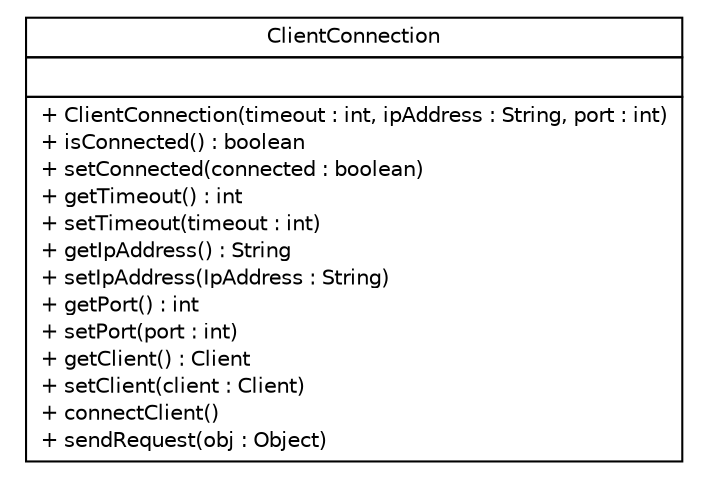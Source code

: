#!/usr/local/bin/dot
#
# Class diagram 
# Generated by UMLGraph version R5_6 (http://www.umlgraph.org/)
#

digraph G {
	edge [fontname="Helvetica",fontsize=10,labelfontname="Helvetica",labelfontsize=10];
	node [fontname="Helvetica",fontsize=10,shape=plaintext];
	nodesep=0.25;
	ranksep=0.5;
	// Client.NetWork.ClientConnection
	c342 [label=<<table title="Client.NetWork.ClientConnection" border="0" cellborder="1" cellspacing="0" cellpadding="2" port="p" href="./ClientConnection.html">
		<tr><td><table border="0" cellspacing="0" cellpadding="1">
<tr><td align="center" balign="center"> ClientConnection </td></tr>
		</table></td></tr>
		<tr><td><table border="0" cellspacing="0" cellpadding="1">
<tr><td align="left" balign="left">  </td></tr>
		</table></td></tr>
		<tr><td><table border="0" cellspacing="0" cellpadding="1">
<tr><td align="left" balign="left"> + ClientConnection(timeout : int, ipAddress : String, port : int) </td></tr>
<tr><td align="left" balign="left"> + isConnected() : boolean </td></tr>
<tr><td align="left" balign="left"> + setConnected(connected : boolean) </td></tr>
<tr><td align="left" balign="left"> + getTimeout() : int </td></tr>
<tr><td align="left" balign="left"> + setTimeout(timeout : int) </td></tr>
<tr><td align="left" balign="left"> + getIpAddress() : String </td></tr>
<tr><td align="left" balign="left"> + setIpAddress(IpAddress : String) </td></tr>
<tr><td align="left" balign="left"> + getPort() : int </td></tr>
<tr><td align="left" balign="left"> + setPort(port : int) </td></tr>
<tr><td align="left" balign="left"> + getClient() : Client </td></tr>
<tr><td align="left" balign="left"> + setClient(client : Client) </td></tr>
<tr><td align="left" balign="left"> + connectClient() </td></tr>
<tr><td align="left" balign="left"> + sendRequest(obj : Object) </td></tr>
		</table></td></tr>
		</table>>, URL="./ClientConnection.html", fontname="Helvetica", fontcolor="black", fontsize=10.0];
}

